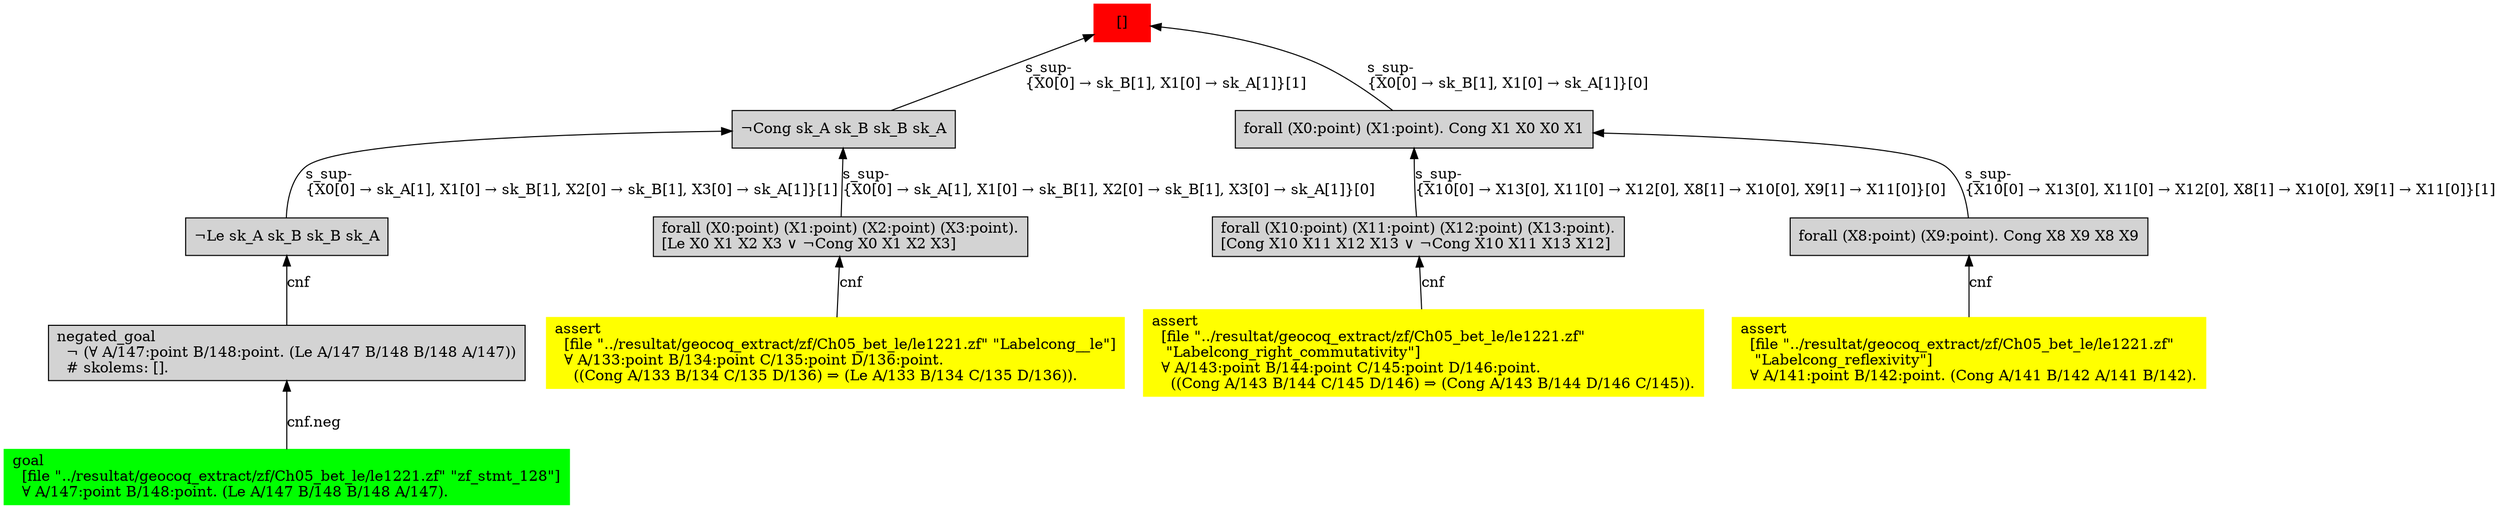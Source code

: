 digraph "unsat_graph" {
  vertex_0 [color=red, label="[]", shape=box, style=filled];
  vertex_0 -> vertex_1 [label="s_sup-\l\{X0[0] → sk_B[1], X1[0] → sk_A[1]\}[1]\l", dir="back"];
  vertex_1 [shape=box, label="¬Cong sk_A sk_B sk_B sk_A\l", style=filled];
  vertex_1 -> vertex_2 [label="s_sup-\l\{X0[0] → sk_A[1], X1[0] → sk_B[1], X2[0] → sk_B[1], X3[0] → sk_A[1]\}[1]\l", dir="back"];
  vertex_2 [shape=box, label="¬Le sk_A sk_B sk_B sk_A\l", style=filled];
  vertex_2 -> vertex_3 [label="cnf", dir="back"];
  vertex_3 [shape=box, label="negated_goal\l  ¬ (∀ A/147:point B/148:point. (Le A/147 B/148 B/148 A/147))\l  # skolems: [].\l", style=filled];
  vertex_3 -> vertex_4 [label="cnf.neg", dir="back"];
  vertex_4 [color=green, shape=box, label="goal\l  [file \"../resultat/geocoq_extract/zf/Ch05_bet_le/le1221.zf\" \"zf_stmt_128\"]\l  ∀ A/147:point B/148:point. (Le A/147 B/148 B/148 A/147).\l", style=filled];
  vertex_1 -> vertex_5 [label="s_sup-\l\{X0[0] → sk_A[1], X1[0] → sk_B[1], X2[0] → sk_B[1], X3[0] → sk_A[1]\}[0]\l", dir="back"];
  vertex_5 [shape=box, label="forall (X0:point) (X1:point) (X2:point) (X3:point).\l[Le X0 X1 X2 X3 ∨ ¬Cong X0 X1 X2 X3]\l", style=filled];
  vertex_5 -> vertex_6 [label="cnf", dir="back"];
  vertex_6 [color=yellow, shape=box, label="assert\l  [file \"../resultat/geocoq_extract/zf/Ch05_bet_le/le1221.zf\" \"Labelcong__le\"]\l  ∀ A/133:point B/134:point C/135:point D/136:point.\l    ((Cong A/133 B/134 C/135 D/136) ⇒ (Le A/133 B/134 C/135 D/136)).\l", style=filled];
  vertex_0 -> vertex_7 [label="s_sup-\l\{X0[0] → sk_B[1], X1[0] → sk_A[1]\}[0]\l", dir="back"];
  vertex_7 [shape=box, label="forall (X0:point) (X1:point). Cong X1 X0 X0 X1\l", style=filled];
  vertex_7 -> vertex_8 [label="s_sup-\l\{X10[0] → X13[0], X11[0] → X12[0], X8[1] → X10[0], X9[1] → X11[0]\}[0]\l", dir="back"];
  vertex_8 [shape=box, label="forall (X10:point) (X11:point) (X12:point) (X13:point).\l[Cong X10 X11 X12 X13 ∨ ¬Cong X10 X11 X13 X12]\l", style=filled];
  vertex_8 -> vertex_9 [label="cnf", dir="back"];
  vertex_9 [color=yellow, shape=box, label="assert\l  [file \"../resultat/geocoq_extract/zf/Ch05_bet_le/le1221.zf\" \l   \"Labelcong_right_commutativity\"]\l  ∀ A/143:point B/144:point C/145:point D/146:point.\l    ((Cong A/143 B/144 C/145 D/146) ⇒ (Cong A/143 B/144 D/146 C/145)).\l", style=filled];
  vertex_7 -> vertex_10 [label="s_sup-\l\{X10[0] → X13[0], X11[0] → X12[0], X8[1] → X10[0], X9[1] → X11[0]\}[1]\l", dir="back"];
  vertex_10 [shape=box, label="forall (X8:point) (X9:point). Cong X8 X9 X8 X9\l", style=filled];
  vertex_10 -> vertex_11 [label="cnf", dir="back"];
  vertex_11 [color=yellow, shape=box, label="assert\l  [file \"../resultat/geocoq_extract/zf/Ch05_bet_le/le1221.zf\" \l   \"Labelcong_reflexivity\"]\l  ∀ A/141:point B/142:point. (Cong A/141 B/142 A/141 B/142).\l", style=filled];
  }


